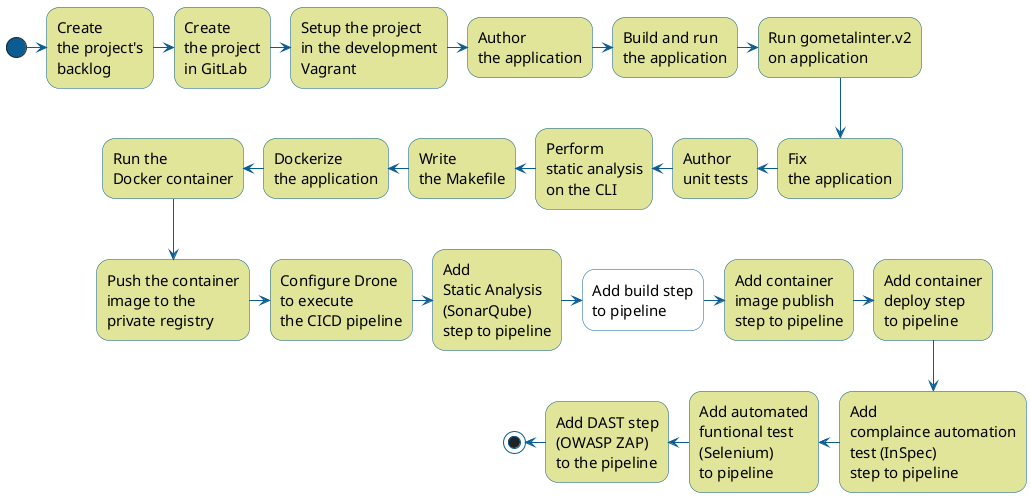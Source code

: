 @startuml
skinparam shadowing false

skinparam title {
  FontStyle "Thin"
  FontSize 30
}

skinparam activity {
  BorderColor #0B5C92
  BackgroundColor #e0e59a
  FontStyle "Thin"
  FontSize 15
}

skinparam activityDiamond {
  BorderColor #0B5C92
  BackgroundColor #e0e59a
  FontStyle "Thin"
  FontSize 15
}

skinparam activityStart {
  Color #0B5C92
}

skinparam activityEnd {
  Color #0B5C92
}

skinparam arrow {
  Color #0B5C92
}

skinparam note {
  BorderColor #0B5C92
  BackgroundColor #FEFECE
  FontStyle "Thin"
  FontSize 15
}

(*) -right->”Create\nthe project's\nbacklog”
-right->"Create\nthe project\nin GitLab"
-right->"Setup the project\nin the development\nVagrant"
-right->"Author\nthe application"
-right->"Build and run\nthe application"
-right->"Run gometalinter.v2\non application"
-down->"Fix\nthe application"
-left->"Author\nunit tests"
-left->"Perform\nstatic analysis\non the CLI"
-left->"Write\nthe Makefile"
-left->"Dockerize\nthe application"
-left->"Run the\nDocker container"
-down->"Push the container\nimage to the\nprivate registry"
-right->"Configure Drone\nto execute\nthe CICD pipeline"
-right->"Add\nStatic Analysis\n(SonarQube)\nstep to pipeline" 
-right->"Add build step\nto pipeline" #FFFFFF
-right->"Add container\nimage publish\nstep to pipeline"
-right->"Add container\ndeploy step\nto pipeline"
-down->"Add\ncomplaince automation\ntest (InSpec)\nstep to pipeline"
-left->"Add automated\nfuntional test\n(Selenium)\nto pipeline"
-left->"Add DAST step\n(OWASP ZAP)\nto the pipeline"
-left-> (*)
@enduml
